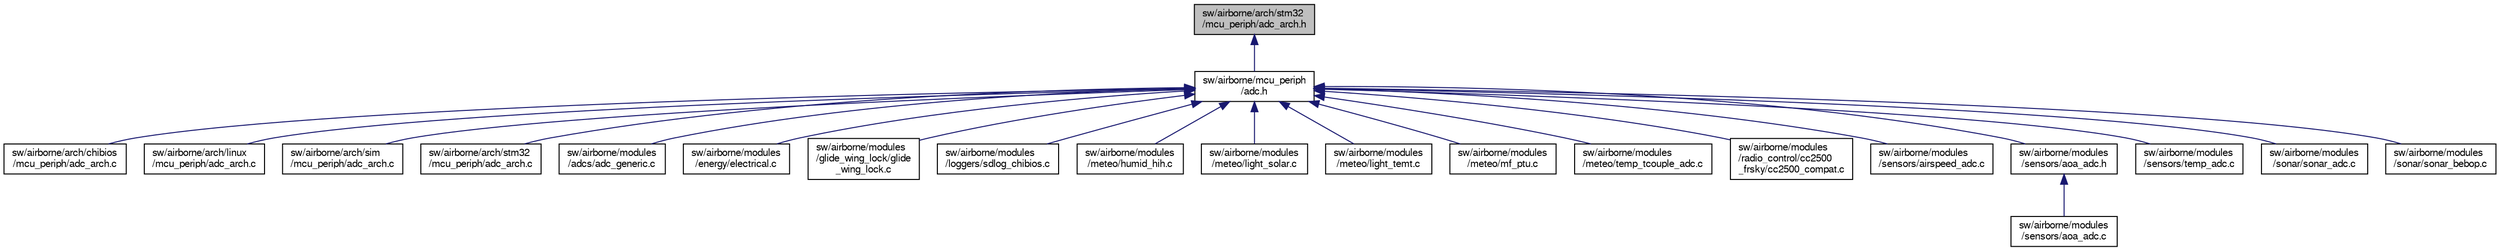 digraph "sw/airborne/arch/stm32/mcu_periph/adc_arch.h"
{
  edge [fontname="FreeSans",fontsize="10",labelfontname="FreeSans",labelfontsize="10"];
  node [fontname="FreeSans",fontsize="10",shape=record];
  Node1 [label="sw/airborne/arch/stm32\l/mcu_periph/adc_arch.h",height=0.2,width=0.4,color="black", fillcolor="grey75", style="filled", fontcolor="black"];
  Node1 -> Node2 [dir="back",color="midnightblue",fontsize="10",style="solid",fontname="FreeSans"];
  Node2 [label="sw/airborne/mcu_periph\l/adc.h",height=0.2,width=0.4,color="black", fillcolor="white", style="filled",URL="$adc_8h.html",tooltip="arch independent ADC (Analog to Digital Converter) API "];
  Node2 -> Node3 [dir="back",color="midnightblue",fontsize="10",style="solid",fontname="FreeSans"];
  Node3 [label="sw/airborne/arch/chibios\l/mcu_periph/adc_arch.c",height=0.2,width=0.4,color="black", fillcolor="white", style="filled",URL="$chibios_2mcu__periph_2adc__arch_8c.html",tooltip="ADC driver. "];
  Node2 -> Node4 [dir="back",color="midnightblue",fontsize="10",style="solid",fontname="FreeSans"];
  Node4 [label="sw/airborne/arch/linux\l/mcu_periph/adc_arch.c",height=0.2,width=0.4,color="black", fillcolor="white", style="filled",URL="$linux_2mcu__periph_2adc__arch_8c.html",tooltip="Driver for the analog to digital converters in Linux based systems. "];
  Node2 -> Node5 [dir="back",color="midnightblue",fontsize="10",style="solid",fontname="FreeSans"];
  Node5 [label="sw/airborne/arch/sim\l/mcu_periph/adc_arch.c",height=0.2,width=0.4,color="black", fillcolor="white", style="filled",URL="$sim_2mcu__periph_2adc__arch_8c.html",tooltip="Dummy functions for handling of ADC hardware in sim. "];
  Node2 -> Node6 [dir="back",color="midnightblue",fontsize="10",style="solid",fontname="FreeSans"];
  Node6 [label="sw/airborne/arch/stm32\l/mcu_periph/adc_arch.c",height=0.2,width=0.4,color="black", fillcolor="white", style="filled",URL="$stm32_2mcu__periph_2adc__arch_8c.html",tooltip="Driver for the analog to digital converters on STM32. "];
  Node2 -> Node7 [dir="back",color="midnightblue",fontsize="10",style="solid",fontname="FreeSans"];
  Node7 [label="sw/airborne/modules\l/adcs/adc_generic.c",height=0.2,width=0.4,color="black", fillcolor="white", style="filled",URL="$adc__generic_8c.html",tooltip="This module can be used to read one or two values from the ADC channels in a generic way..."];
  Node2 -> Node8 [dir="back",color="midnightblue",fontsize="10",style="solid",fontname="FreeSans"];
  Node8 [label="sw/airborne/modules\l/energy/electrical.c",height=0.2,width=0.4,color="black", fillcolor="white", style="filled",URL="$electrical_8c.html",tooltip="Implemnetation for electrical status: supply voltage, current, battery status, etc. "];
  Node2 -> Node9 [dir="back",color="midnightblue",fontsize="10",style="solid",fontname="FreeSans"];
  Node9 [label="sw/airborne/modules\l/glide_wing_lock/glide\l_wing_lock.c",height=0.2,width=0.4,color="black", fillcolor="white", style="filled",URL="$glide__wing__lock_8c.html"];
  Node2 -> Node10 [dir="back",color="midnightblue",fontsize="10",style="solid",fontname="FreeSans"];
  Node10 [label="sw/airborne/modules\l/loggers/sdlog_chibios.c",height=0.2,width=0.4,color="black", fillcolor="white", style="filled",URL="$sdlog__chibios_8c.html"];
  Node2 -> Node11 [dir="back",color="midnightblue",fontsize="10",style="solid",fontname="FreeSans"];
  Node11 [label="sw/airborne/modules\l/meteo/humid_hih.c",height=0.2,width=0.4,color="black", fillcolor="white", style="filled",URL="$humid__hih_8c.html",tooltip="Honeywell HIH-4030 sensor interface. "];
  Node2 -> Node12 [dir="back",color="midnightblue",fontsize="10",style="solid",fontname="FreeSans"];
  Node12 [label="sw/airborne/modules\l/meteo/light_solar.c",height=0.2,width=0.4,color="black", fillcolor="white", style="filled",URL="$light__solar_8c.html",tooltip="University of Reading solar radiation sensor interface. "];
  Node2 -> Node13 [dir="back",color="midnightblue",fontsize="10",style="solid",fontname="FreeSans"];
  Node13 [label="sw/airborne/modules\l/meteo/light_temt.c",height=0.2,width=0.4,color="black", fillcolor="white", style="filled",URL="$light__temt_8c.html",tooltip="Vishay TEMT6000 ambient light sensor interface. "];
  Node2 -> Node14 [dir="back",color="midnightblue",fontsize="10",style="solid",fontname="FreeSans"];
  Node14 [label="sw/airborne/modules\l/meteo/mf_ptu.c",height=0.2,width=0.4,color="black", fillcolor="white", style="filled",URL="$mf__ptu_8c.html"];
  Node2 -> Node15 [dir="back",color="midnightblue",fontsize="10",style="solid",fontname="FreeSans"];
  Node15 [label="sw/airborne/modules\l/meteo/temp_tcouple_adc.c",height=0.2,width=0.4,color="black", fillcolor="white", style="filled",URL="$temp__tcouple__adc_8c.html",tooltip="Universitaet Tuebingen thermocouple interface. "];
  Node2 -> Node16 [dir="back",color="midnightblue",fontsize="10",style="solid",fontname="FreeSans"];
  Node16 [label="sw/airborne/modules\l/radio_control/cc2500\l_frsky/cc2500_compat.c",height=0.2,width=0.4,color="black", fillcolor="white", style="filled",URL="$cc2500__compat_8c.html"];
  Node2 -> Node17 [dir="back",color="midnightblue",fontsize="10",style="solid",fontname="FreeSans"];
  Node17 [label="sw/airborne/modules\l/sensors/airspeed_adc.c",height=0.2,width=0.4,color="black", fillcolor="white", style="filled",URL="$airspeed__adc_8c.html",tooltip="Read an airspeed or differential pressure sensor via onboard ADC. "];
  Node2 -> Node18 [dir="back",color="midnightblue",fontsize="10",style="solid",fontname="FreeSans"];
  Node18 [label="sw/airborne/modules\l/sensors/aoa_adc.h",height=0.2,width=0.4,color="black", fillcolor="white", style="filled",URL="$aoa__adc_8h.html"];
  Node18 -> Node19 [dir="back",color="midnightblue",fontsize="10",style="solid",fontname="FreeSans"];
  Node19 [label="sw/airborne/modules\l/sensors/aoa_adc.c",height=0.2,width=0.4,color="black", fillcolor="white", style="filled",URL="$aoa__adc_8c.html",tooltip="Angle of Attack sensor on ADC Autor: Bruzzlee. "];
  Node2 -> Node20 [dir="back",color="midnightblue",fontsize="10",style="solid",fontname="FreeSans"];
  Node20 [label="sw/airborne/modules\l/sensors/temp_adc.c",height=0.2,width=0.4,color="black", fillcolor="white", style="filled",URL="$temp__adc_8c.html",tooltip="Temperature sensor module for LM35 or NTC (10k / 100k) sensor via analog input. "];
  Node2 -> Node21 [dir="back",color="midnightblue",fontsize="10",style="solid",fontname="FreeSans"];
  Node21 [label="sw/airborne/modules\l/sonar/sonar_adc.c",height=0.2,width=0.4,color="black", fillcolor="white", style="filled",URL="$sonar__adc_8c.html"];
  Node2 -> Node22 [dir="back",color="midnightblue",fontsize="10",style="solid",fontname="FreeSans"];
  Node22 [label="sw/airborne/modules\l/sonar/sonar_bebop.c",height=0.2,width=0.4,color="black", fillcolor="white", style="filled",URL="$sonar__bebop_8c.html",tooltip="Parrot Bebop Sonar driver. "];
}

